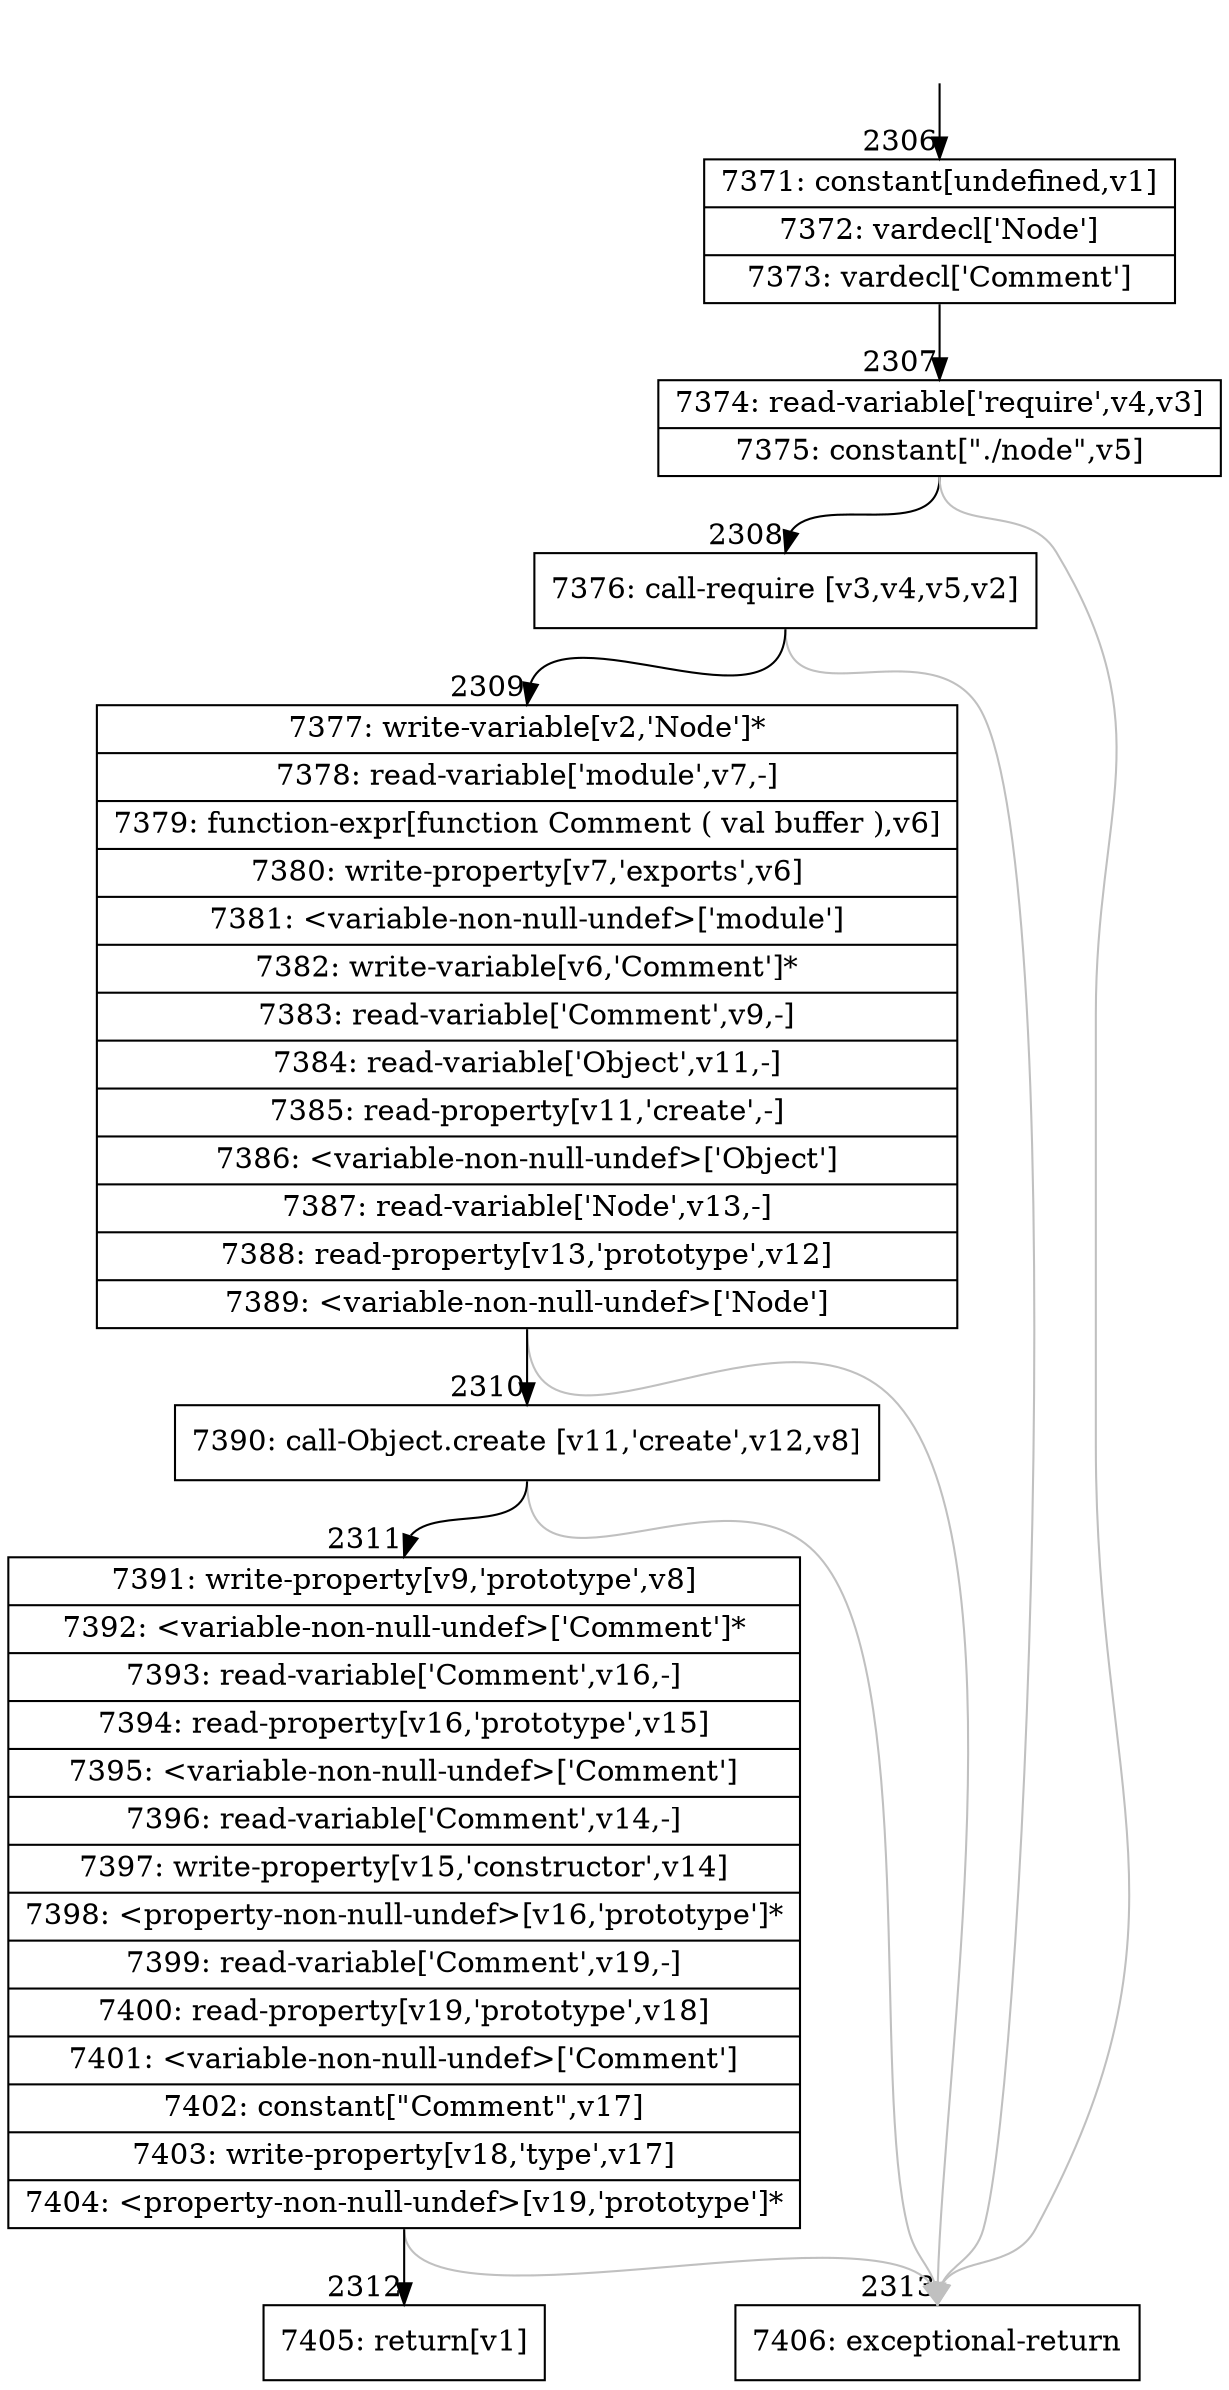 digraph {
rankdir="TD"
BB_entry128[shape=none,label=""];
BB_entry128 -> BB2306 [tailport=s, headport=n, headlabel="    2306"]
BB2306 [shape=record label="{7371: constant[undefined,v1]|7372: vardecl['Node']|7373: vardecl['Comment']}" ] 
BB2306 -> BB2307 [tailport=s, headport=n, headlabel="      2307"]
BB2307 [shape=record label="{7374: read-variable['require',v4,v3]|7375: constant[\"./node\",v5]}" ] 
BB2307 -> BB2308 [tailport=s, headport=n, headlabel="      2308"]
BB2307 -> BB2313 [tailport=s, headport=n, color=gray, headlabel="      2313"]
BB2308 [shape=record label="{7376: call-require [v3,v4,v5,v2]}" ] 
BB2308 -> BB2309 [tailport=s, headport=n, headlabel="      2309"]
BB2308 -> BB2313 [tailport=s, headport=n, color=gray]
BB2309 [shape=record label="{7377: write-variable[v2,'Node']*|7378: read-variable['module',v7,-]|7379: function-expr[function Comment ( val buffer ),v6]|7380: write-property[v7,'exports',v6]|7381: \<variable-non-null-undef\>['module']|7382: write-variable[v6,'Comment']*|7383: read-variable['Comment',v9,-]|7384: read-variable['Object',v11,-]|7385: read-property[v11,'create',-]|7386: \<variable-non-null-undef\>['Object']|7387: read-variable['Node',v13,-]|7388: read-property[v13,'prototype',v12]|7389: \<variable-non-null-undef\>['Node']}" ] 
BB2309 -> BB2310 [tailport=s, headport=n, headlabel="      2310"]
BB2309 -> BB2313 [tailport=s, headport=n, color=gray]
BB2310 [shape=record label="{7390: call-Object.create [v11,'create',v12,v8]}" ] 
BB2310 -> BB2311 [tailport=s, headport=n, headlabel="      2311"]
BB2310 -> BB2313 [tailport=s, headport=n, color=gray]
BB2311 [shape=record label="{7391: write-property[v9,'prototype',v8]|7392: \<variable-non-null-undef\>['Comment']*|7393: read-variable['Comment',v16,-]|7394: read-property[v16,'prototype',v15]|7395: \<variable-non-null-undef\>['Comment']|7396: read-variable['Comment',v14,-]|7397: write-property[v15,'constructor',v14]|7398: \<property-non-null-undef\>[v16,'prototype']*|7399: read-variable['Comment',v19,-]|7400: read-property[v19,'prototype',v18]|7401: \<variable-non-null-undef\>['Comment']|7402: constant[\"Comment\",v17]|7403: write-property[v18,'type',v17]|7404: \<property-non-null-undef\>[v19,'prototype']*}" ] 
BB2311 -> BB2312 [tailport=s, headport=n, headlabel="      2312"]
BB2311 -> BB2313 [tailport=s, headport=n, color=gray]
BB2312 [shape=record label="{7405: return[v1]}" ] 
BB2313 [shape=record label="{7406: exceptional-return}" ] 
//#$~ 2438
}
